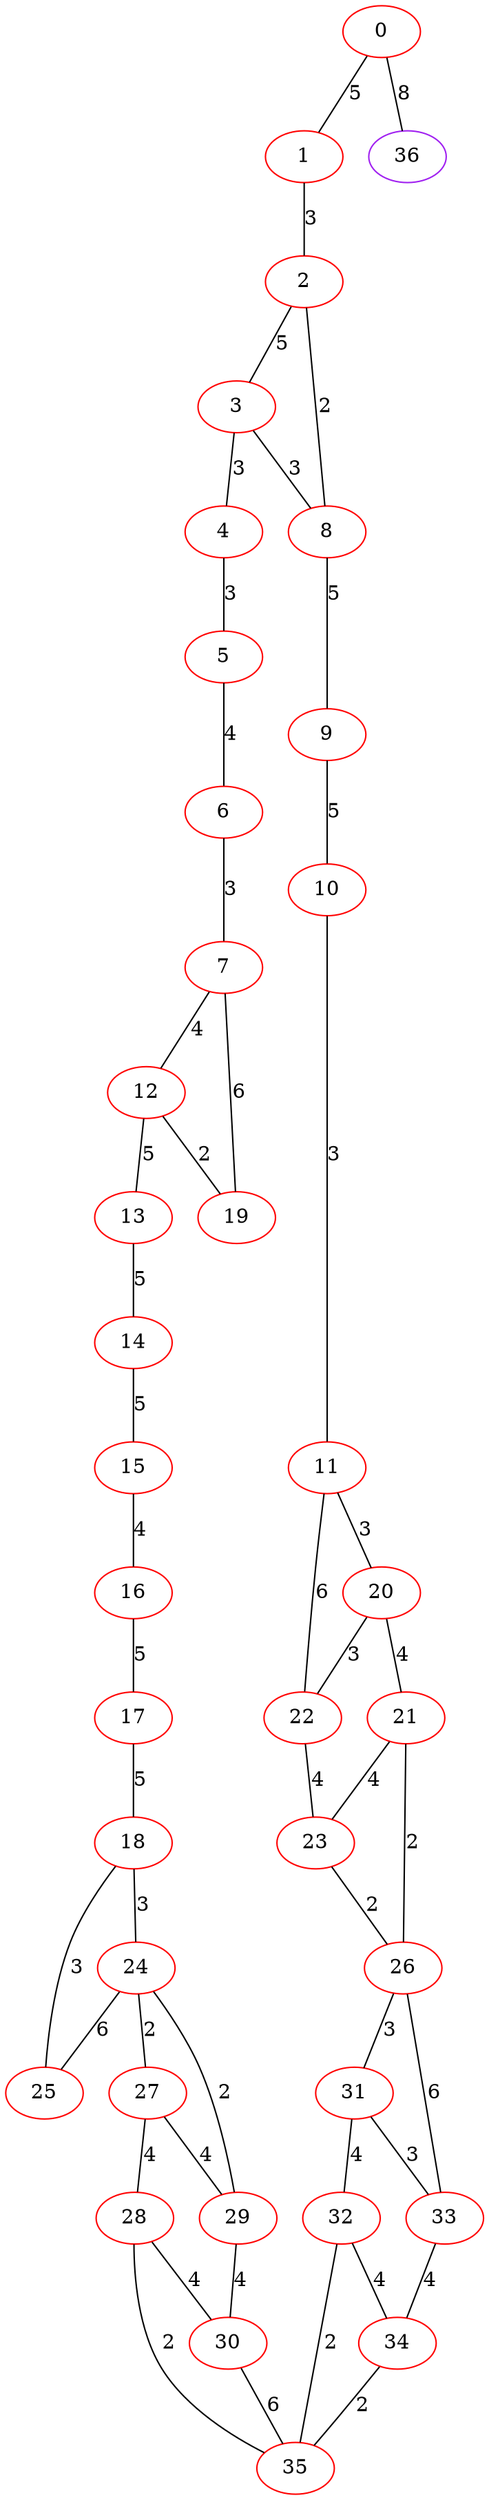 graph "" {
0 [color=red, weight=1];
1 [color=red, weight=1];
2 [color=red, weight=1];
3 [color=red, weight=1];
4 [color=red, weight=1];
5 [color=red, weight=1];
6 [color=red, weight=1];
7 [color=red, weight=1];
8 [color=red, weight=1];
9 [color=red, weight=1];
10 [color=red, weight=1];
11 [color=red, weight=1];
12 [color=red, weight=1];
13 [color=red, weight=1];
14 [color=red, weight=1];
15 [color=red, weight=1];
16 [color=red, weight=1];
17 [color=red, weight=1];
18 [color=red, weight=1];
19 [color=red, weight=1];
20 [color=red, weight=1];
21 [color=red, weight=1];
22 [color=red, weight=1];
23 [color=red, weight=1];
24 [color=red, weight=1];
25 [color=red, weight=1];
26 [color=red, weight=1];
27 [color=red, weight=1];
28 [color=red, weight=1];
29 [color=red, weight=1];
30 [color=red, weight=1];
31 [color=red, weight=1];
32 [color=red, weight=1];
33 [color=red, weight=1];
34 [color=red, weight=1];
35 [color=red, weight=1];
36 [color=purple, weight=4];
0 -- 1  [key=0, label=5];
0 -- 36  [key=0, label=8];
1 -- 2  [key=0, label=3];
2 -- 8  [key=0, label=2];
2 -- 3  [key=0, label=5];
3 -- 8  [key=0, label=3];
3 -- 4  [key=0, label=3];
4 -- 5  [key=0, label=3];
5 -- 6  [key=0, label=4];
6 -- 7  [key=0, label=3];
7 -- 19  [key=0, label=6];
7 -- 12  [key=0, label=4];
8 -- 9  [key=0, label=5];
9 -- 10  [key=0, label=5];
10 -- 11  [key=0, label=3];
11 -- 20  [key=0, label=3];
11 -- 22  [key=0, label=6];
12 -- 19  [key=0, label=2];
12 -- 13  [key=0, label=5];
13 -- 14  [key=0, label=5];
14 -- 15  [key=0, label=5];
15 -- 16  [key=0, label=4];
16 -- 17  [key=0, label=5];
17 -- 18  [key=0, label=5];
18 -- 24  [key=0, label=3];
18 -- 25  [key=0, label=3];
20 -- 21  [key=0, label=4];
20 -- 22  [key=0, label=3];
21 -- 26  [key=0, label=2];
21 -- 23  [key=0, label=4];
22 -- 23  [key=0, label=4];
23 -- 26  [key=0, label=2];
24 -- 25  [key=0, label=6];
24 -- 27  [key=0, label=2];
24 -- 29  [key=0, label=2];
26 -- 33  [key=0, label=6];
26 -- 31  [key=0, label=3];
27 -- 28  [key=0, label=4];
27 -- 29  [key=0, label=4];
28 -- 35  [key=0, label=2];
28 -- 30  [key=0, label=4];
29 -- 30  [key=0, label=4];
30 -- 35  [key=0, label=6];
31 -- 32  [key=0, label=4];
31 -- 33  [key=0, label=3];
32 -- 34  [key=0, label=4];
32 -- 35  [key=0, label=2];
33 -- 34  [key=0, label=4];
34 -- 35  [key=0, label=2];
}
